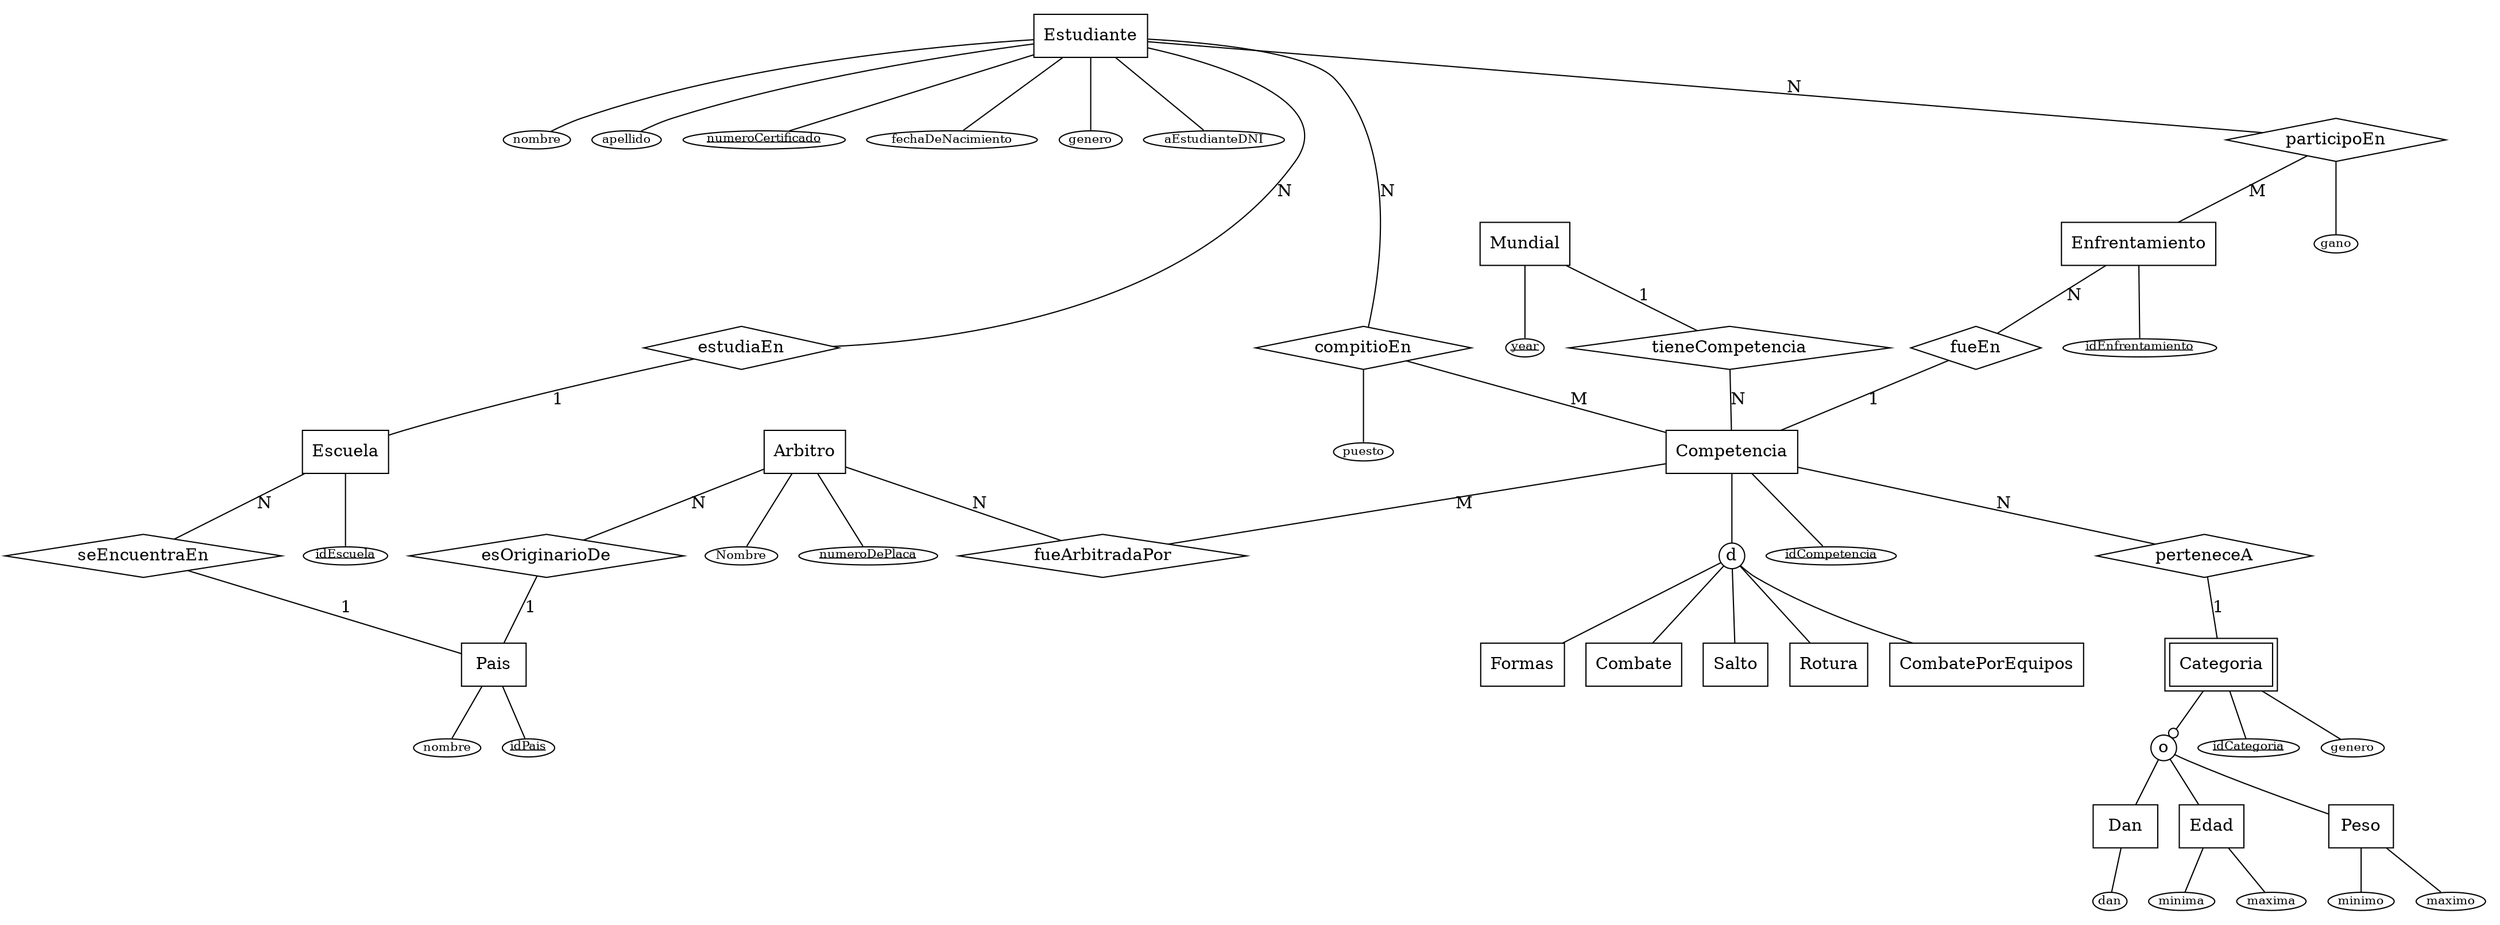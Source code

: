 digraph MER {
  overlap = false;
  splines = true;
  edge [arrowhead=none];

  // Entidades y relaciones.
  Estudiante [shape=box];
  estudiaEn [shape=diamond];
  Escuela [shape=box];

  compitioEn [shape=diamond];
  Competencia [shape=box];

  perteneceA [shape=diamond];
  Categoria [shape=box,peripheries=2];

  Pais [shape=box];
  seEncuentraEn [shape=diamond];
  esOriginarioDe [shape=diamond];

  Arbitro [shape=box];
  fueArbitradaPor [shape=diamond];

  Mundial [shape=box]
  tieneCompetencia [shape=diamond]

  Enfrentamiento [shape=box]
  participoEn [shape=diamond]
  fueEn [shape=diamond]

  // Conectores
  Estudiante -> estudiaEn [label=N];
  estudiaEn -> Escuela [label=1];
  seEncuentraEn -> Pais [label=1];
  Escuela -> seEncuentraEn [label=N];

  Estudiante -> compitioEn [label=N];
  compitioEn -> Competencia [label=M];

  Mundial -> tieneCompetencia [label=1];
  tieneCompetencia -> Competencia [label=N];

  Estudiante -> participoEn [label=N];
  participoEn -> Enfrentamiento [label=M];
  Enfrentamiento -> fueEn [label=N];
  fueEn -> Competencia [label=1];

  subgraph clusterDCompetencia {
    margin=0; style=invis;
    dCompetencia [shape=circle,label=d,fixedsize=false,width=0,height=0,margin=0];
    Formas [shape=box];
    Combate [shape=box];
    Salto [shape=box];
    Rotura [shape=box];
    CombatePorEquipos [shape=box];
    Competencia -> dCompetencia;
    dCompetencia -> Formas;
    dCompetencia -> Combate;
    dCompetencia -> Salto;
    dCompetencia -> Rotura;
    dCompetencia -> CombatePorEquipos;

      node [fontsize=10,fixedsize=false,shape=ellipse,width=0,height=0,margin=0];
      aCompetenciaId [shape=ellipse, label=<<u>idCompetencia</u>>];
      Competencia -> aCompetenciaId;
  }

  Competencia -> perteneceA [label=N];
  perteneceA -> Categoria [label=1];

  subgraph clusterOCategoria {
    margin=0; style=invis;
    oCategoria [shape=circle,label=o,fixedsize=false,width=0,height=0,margin=0];
    Dan [shape=box];
    Edad [shape=box];
    Peso [shape=box];
    Categoria -> oCategoria [arrowhead=odot];
    oCategoria -> Dan;
    oCategoria -> Edad;
    oCategoria -> Peso;

      node [fontsize=10,fixedsize=false,shape=ellipse,width=0,height=0,margin=0];

      aCategoriaId [shape=ellipse, label=<<u>idCategoria</u>>];
      aCategoriaGenero [shape=ellipse, label=genero];
      Categoria -> aCategoriaId;
      Categoria -> aCategoriaGenero;

      aDanDan [shape=ellipse, label=dan];
      Dan -> aDanDan;

      aEdadMin [shape=ellipse, label=minima];
      aEdadMax[shape=ellipse, label=maxima];
      Edad -> aEdadMin;
      Edad -> aEdadMax;

      aPesoMin [shape=ellipse, label=minimo];
      aPesoMax[shape=ellipse, label=maximo];
      Peso -> aPesoMin;
      Peso -> aPesoMax;
  }

  subgraph clusterArbitraje {
    margin=0; style=invis;
    Competencia -> fueArbitradaPor [label=M];
    Arbitro -> fueArbitradaPor [label=N];
    Arbitro -> esOriginarioDe [label=N];
    esOriginarioDe -> Pais [label=1];

      node [fontsize=10,fixedsize=false,shape=ellipse,width=0,height=0,margin=0];
      aArbitroNombre [shape=ellipse, label=Nombre];
      aArbitroNroPlaca [shape=ellipse, label=<<u>numeroDePlaca</u>>];
      Arbitro -> aArbitroNombre;
      Arbitro -> aArbitroNroPlaca;
  }

  // Atributos y conectores de conectores
  //   1. Poner de nombre clusterNombre.
  //   2. Agregar:
  //          margin=0; style=invis;
  //          node [fontsize=10,fixedsize=false,shape=ellipse,width=0,height=0,margin=0];
  //   TODO: ver como hacer para acortar los edges.
  subgraph clusterAtributosMundial {
    margin=0; style=invis;
    node [fontsize=10,fixedsize=false,shape=ellipse,width=0,height=0,margin=0];
    aAnio [shape=ellipse, label=<<u>year</u>>];
    Mundial -> aAnio;
  }

  subgraph clusterAtributosEscuela {
    margin=0; style=invis;
    node [fontsize=10,fixedsize=false,shape=ellipse,width=0,height=0,margin=0];
    aIdEscuela [shape=ellipse, label=<<u>idEscuela</u>>];
    Escuela -> aIdEscuela;
  }

  subgraph clusterAtributosEstudiante {
    margin=0; style=invis;
    node [fontsize=10,fixedsize=false,shape=ellipse,width=0,height=0,margin=0];
    aEstudianteNombre [shape=ellipse, label=nombre];
    aEstudianteApellido [shape=ellipse, label=apellido];
    aEstudianteCertificado [shape=ellipse, label=<<u>numeroCertificado</u>>];
    aEstudianteFechaDeNac [shape=ellipse, label=fechaDeNacimiento];
    aEstudianteGenero [shape=ellipse, label=genero];
    Estudiante -> aEstudianteNombre;
    Estudiante -> aEstudianteApellido;
    Estudiante -> aEstudianteCertificado;
    Estudiante -> aEstudianteDNI;
    Estudiante -> aEstudianteFechaDeNac;
    Estudiante -> aEstudianteGenero;
  }

  subgraph clusterAtributosCompitioEn {
    margin=0; style=invis;
    node [fontsize=10,fixedsize=false,shape=ellipse,width=0,height=0,margin=0];
    aCompitioEnPuesto [shape=ellipse, label=puesto];
    compitioEn -> aCompitioEnPuesto;
  }

  subgraph clusterAtributosParticipoEn {
    margin=0; style=invis;
    node [fontsize=10,fixedsize=false,shape=ellipse,width=0,height=0,margin=0];
    aParticipoEnGano [shape=ellipse, label=gano];
    participoEn -> aParticipoEnGano;
  }

  subgraph clusterAtributosPais {
    margin=0; style=invis;
    node [fontsize=10,fixedsize=false,shape=ellipse,width=0,height=0,margin=0];
    aPaisId [shape=ellipse, label=<<u>idPais</u>>];
    aPaisNombre [shape=ellipse, label=nombre];
    Pais -> aPaisId;
    Pais -> aPaisNombre;
  }

  subgraph clusterAtributosEnfrentamiento {
    margin=0; style=invis;
    node [fontsize=10,fixedsize=false,shape=ellipse,width=0,height=0,margin=0];
    aEnfrentamientoId [shape=ellipse, label=<<u>idEnfrentamiento</u>>];
    Enfrentamiento -> aEnfrentamientoId;
  }
}


